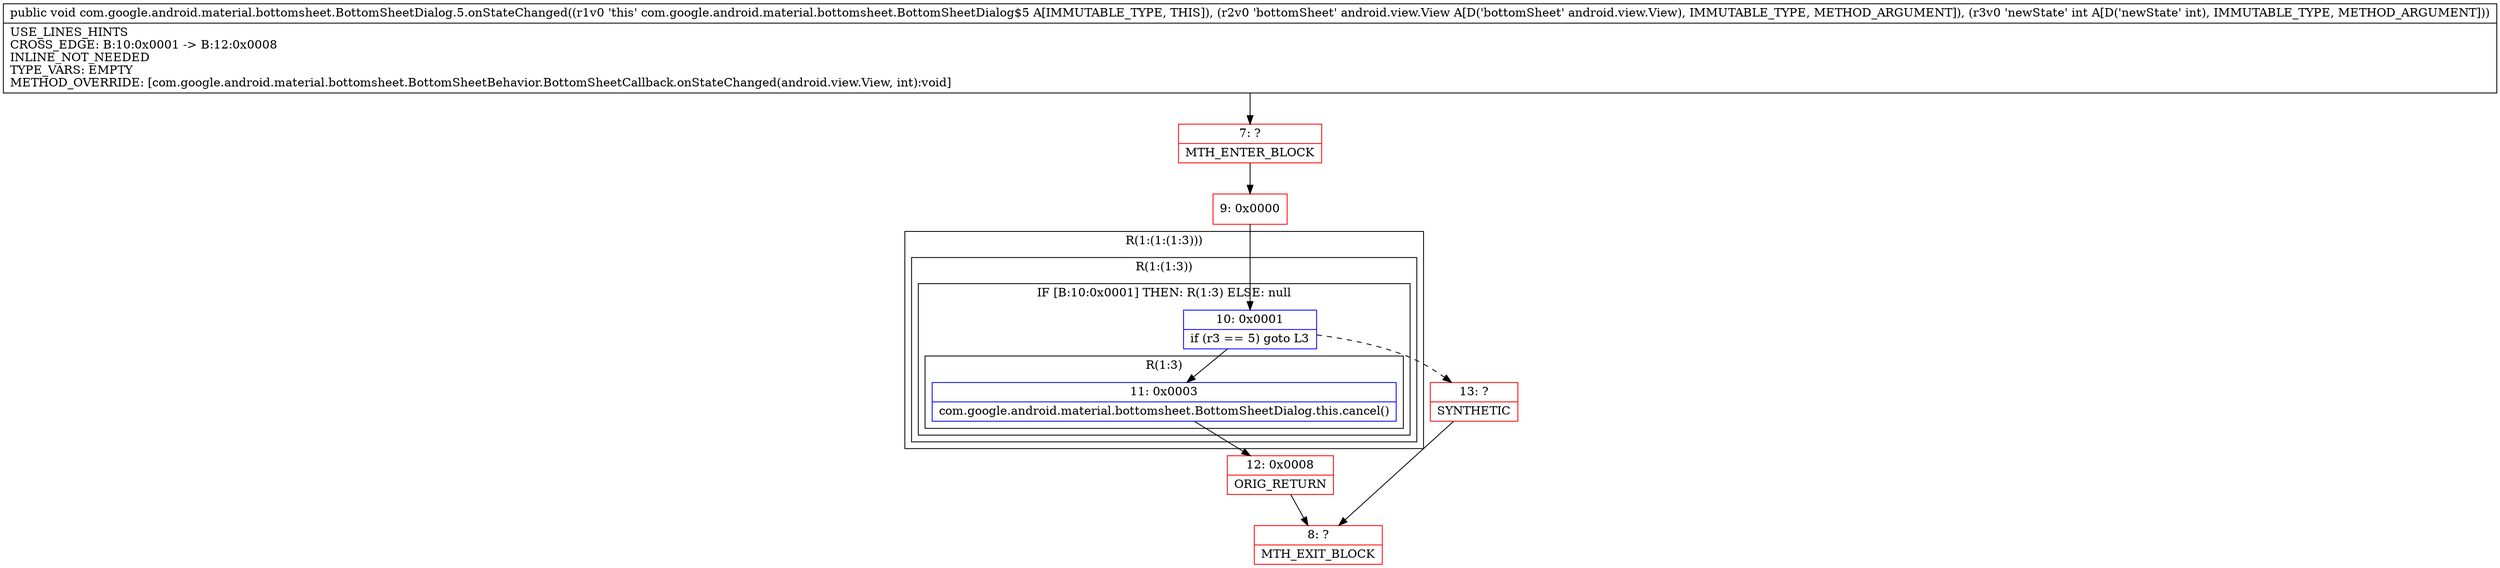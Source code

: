 digraph "CFG forcom.google.android.material.bottomsheet.BottomSheetDialog.5.onStateChanged(Landroid\/view\/View;I)V" {
subgraph cluster_Region_136068425 {
label = "R(1:(1:(1:3)))";
node [shape=record,color=blue];
subgraph cluster_Region_1167363145 {
label = "R(1:(1:3))";
node [shape=record,color=blue];
subgraph cluster_IfRegion_1172121294 {
label = "IF [B:10:0x0001] THEN: R(1:3) ELSE: null";
node [shape=record,color=blue];
Node_10 [shape=record,label="{10\:\ 0x0001|if (r3 == 5) goto L3\l}"];
subgraph cluster_Region_729686675 {
label = "R(1:3)";
node [shape=record,color=blue];
Node_11 [shape=record,label="{11\:\ 0x0003|com.google.android.material.bottomsheet.BottomSheetDialog.this.cancel()\l}"];
}
}
}
}
Node_7 [shape=record,color=red,label="{7\:\ ?|MTH_ENTER_BLOCK\l}"];
Node_9 [shape=record,color=red,label="{9\:\ 0x0000}"];
Node_12 [shape=record,color=red,label="{12\:\ 0x0008|ORIG_RETURN\l}"];
Node_8 [shape=record,color=red,label="{8\:\ ?|MTH_EXIT_BLOCK\l}"];
Node_13 [shape=record,color=red,label="{13\:\ ?|SYNTHETIC\l}"];
MethodNode[shape=record,label="{public void com.google.android.material.bottomsheet.BottomSheetDialog.5.onStateChanged((r1v0 'this' com.google.android.material.bottomsheet.BottomSheetDialog$5 A[IMMUTABLE_TYPE, THIS]), (r2v0 'bottomSheet' android.view.View A[D('bottomSheet' android.view.View), IMMUTABLE_TYPE, METHOD_ARGUMENT]), (r3v0 'newState' int A[D('newState' int), IMMUTABLE_TYPE, METHOD_ARGUMENT]))  | USE_LINES_HINTS\lCROSS_EDGE: B:10:0x0001 \-\> B:12:0x0008\lINLINE_NOT_NEEDED\lTYPE_VARS: EMPTY\lMETHOD_OVERRIDE: [com.google.android.material.bottomsheet.BottomSheetBehavior.BottomSheetCallback.onStateChanged(android.view.View, int):void]\l}"];
MethodNode -> Node_7;Node_10 -> Node_11;
Node_10 -> Node_13[style=dashed];
Node_11 -> Node_12;
Node_7 -> Node_9;
Node_9 -> Node_10;
Node_12 -> Node_8;
Node_13 -> Node_8;
}

